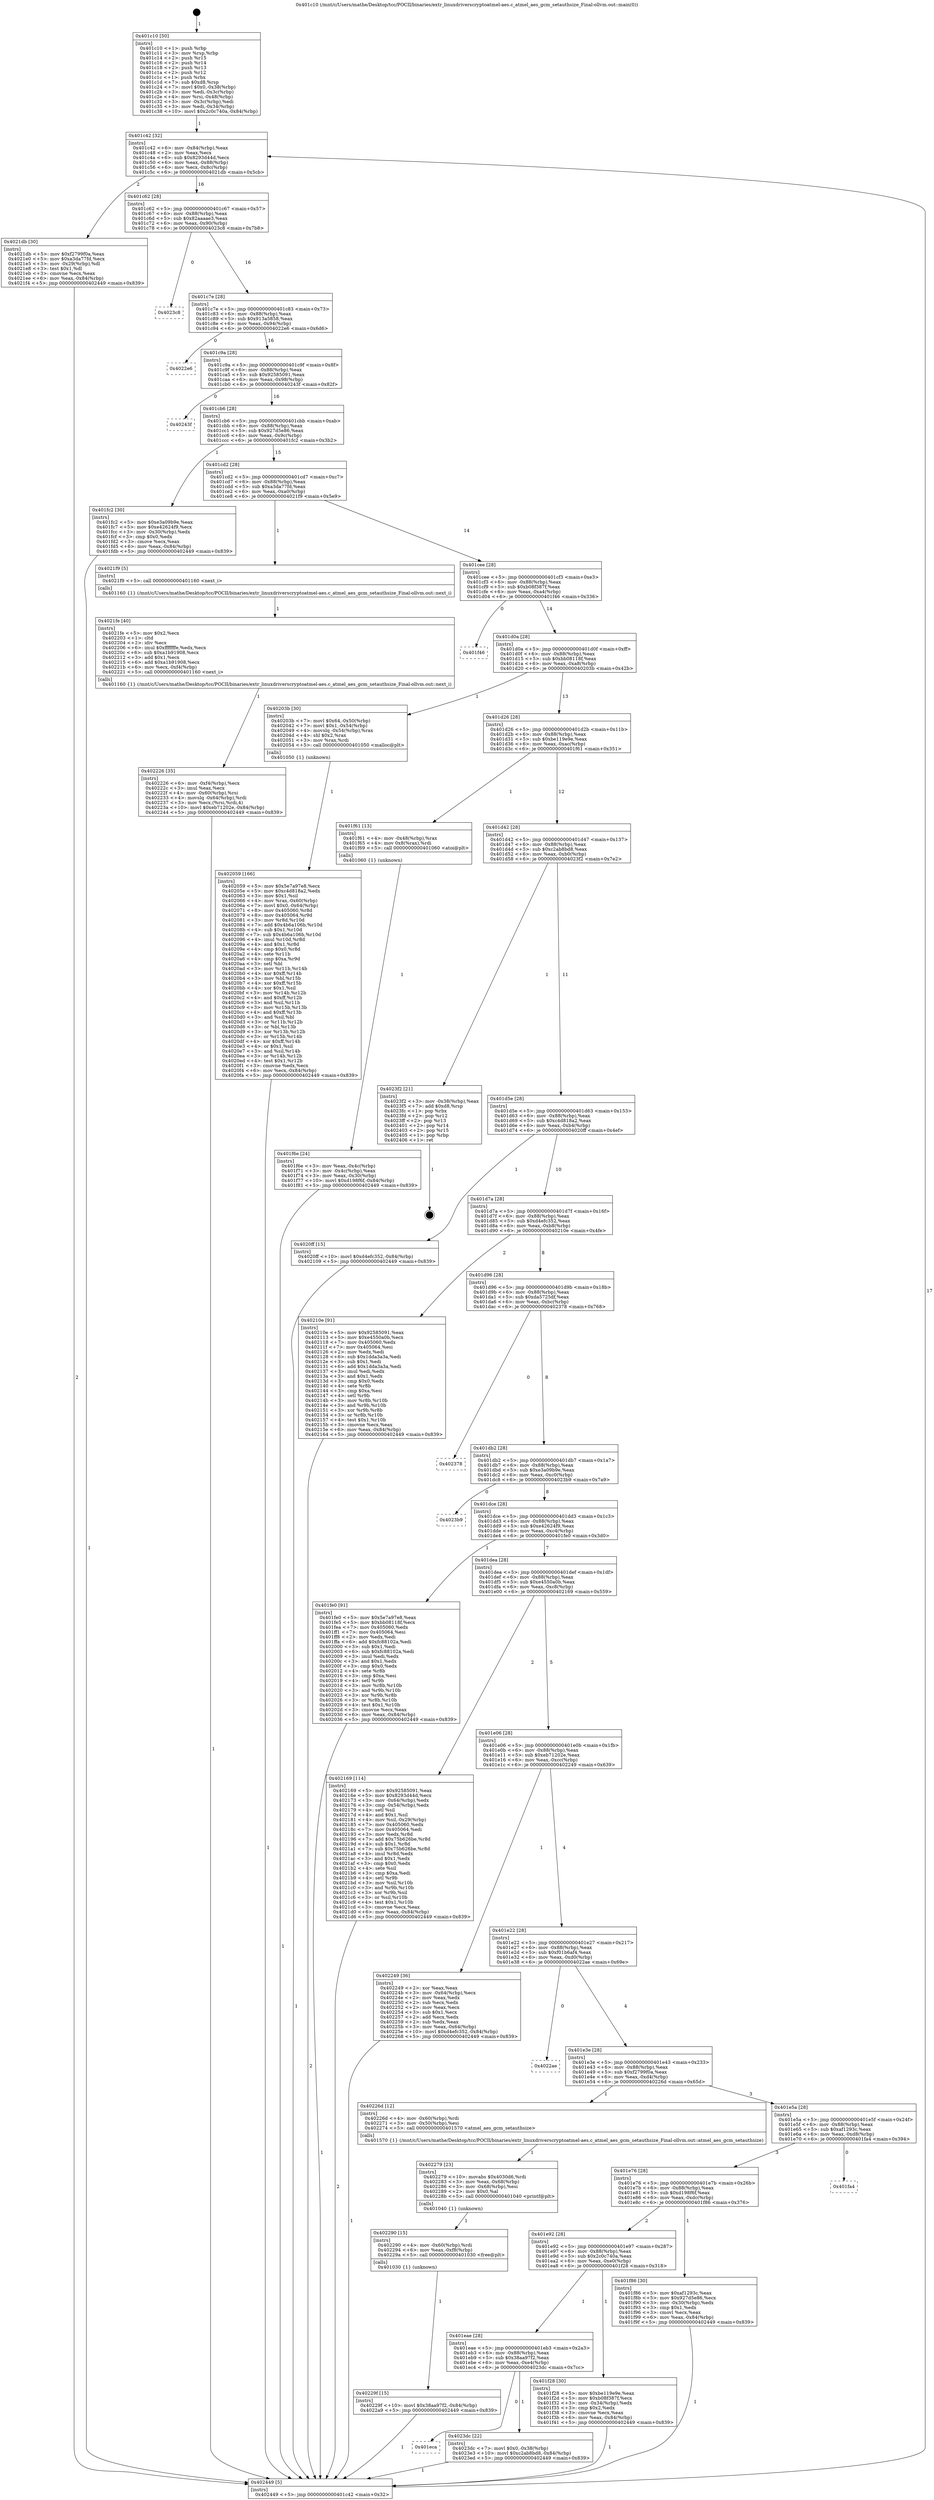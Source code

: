 digraph "0x401c10" {
  label = "0x401c10 (/mnt/c/Users/mathe/Desktop/tcc/POCII/binaries/extr_linuxdriverscryptoatmel-aes.c_atmel_aes_gcm_setauthsize_Final-ollvm.out::main(0))"
  labelloc = "t"
  node[shape=record]

  Entry [label="",width=0.3,height=0.3,shape=circle,fillcolor=black,style=filled]
  "0x401c42" [label="{
     0x401c42 [32]\l
     | [instrs]\l
     &nbsp;&nbsp;0x401c42 \<+6\>: mov -0x84(%rbp),%eax\l
     &nbsp;&nbsp;0x401c48 \<+2\>: mov %eax,%ecx\l
     &nbsp;&nbsp;0x401c4a \<+6\>: sub $0x8293d44d,%ecx\l
     &nbsp;&nbsp;0x401c50 \<+6\>: mov %eax,-0x88(%rbp)\l
     &nbsp;&nbsp;0x401c56 \<+6\>: mov %ecx,-0x8c(%rbp)\l
     &nbsp;&nbsp;0x401c5c \<+6\>: je 00000000004021db \<main+0x5cb\>\l
  }"]
  "0x4021db" [label="{
     0x4021db [30]\l
     | [instrs]\l
     &nbsp;&nbsp;0x4021db \<+5\>: mov $0xf2799f0a,%eax\l
     &nbsp;&nbsp;0x4021e0 \<+5\>: mov $0xa3da77fd,%ecx\l
     &nbsp;&nbsp;0x4021e5 \<+3\>: mov -0x29(%rbp),%dl\l
     &nbsp;&nbsp;0x4021e8 \<+3\>: test $0x1,%dl\l
     &nbsp;&nbsp;0x4021eb \<+3\>: cmovne %ecx,%eax\l
     &nbsp;&nbsp;0x4021ee \<+6\>: mov %eax,-0x84(%rbp)\l
     &nbsp;&nbsp;0x4021f4 \<+5\>: jmp 0000000000402449 \<main+0x839\>\l
  }"]
  "0x401c62" [label="{
     0x401c62 [28]\l
     | [instrs]\l
     &nbsp;&nbsp;0x401c62 \<+5\>: jmp 0000000000401c67 \<main+0x57\>\l
     &nbsp;&nbsp;0x401c67 \<+6\>: mov -0x88(%rbp),%eax\l
     &nbsp;&nbsp;0x401c6d \<+5\>: sub $0x82aaaae3,%eax\l
     &nbsp;&nbsp;0x401c72 \<+6\>: mov %eax,-0x90(%rbp)\l
     &nbsp;&nbsp;0x401c78 \<+6\>: je 00000000004023c8 \<main+0x7b8\>\l
  }"]
  Exit [label="",width=0.3,height=0.3,shape=circle,fillcolor=black,style=filled,peripheries=2]
  "0x4023c8" [label="{
     0x4023c8\l
  }", style=dashed]
  "0x401c7e" [label="{
     0x401c7e [28]\l
     | [instrs]\l
     &nbsp;&nbsp;0x401c7e \<+5\>: jmp 0000000000401c83 \<main+0x73\>\l
     &nbsp;&nbsp;0x401c83 \<+6\>: mov -0x88(%rbp),%eax\l
     &nbsp;&nbsp;0x401c89 \<+5\>: sub $0x913a5858,%eax\l
     &nbsp;&nbsp;0x401c8e \<+6\>: mov %eax,-0x94(%rbp)\l
     &nbsp;&nbsp;0x401c94 \<+6\>: je 00000000004022e6 \<main+0x6d6\>\l
  }"]
  "0x401eca" [label="{
     0x401eca\l
  }", style=dashed]
  "0x4022e6" [label="{
     0x4022e6\l
  }", style=dashed]
  "0x401c9a" [label="{
     0x401c9a [28]\l
     | [instrs]\l
     &nbsp;&nbsp;0x401c9a \<+5\>: jmp 0000000000401c9f \<main+0x8f\>\l
     &nbsp;&nbsp;0x401c9f \<+6\>: mov -0x88(%rbp),%eax\l
     &nbsp;&nbsp;0x401ca5 \<+5\>: sub $0x92585091,%eax\l
     &nbsp;&nbsp;0x401caa \<+6\>: mov %eax,-0x98(%rbp)\l
     &nbsp;&nbsp;0x401cb0 \<+6\>: je 000000000040243f \<main+0x82f\>\l
  }"]
  "0x4023dc" [label="{
     0x4023dc [22]\l
     | [instrs]\l
     &nbsp;&nbsp;0x4023dc \<+7\>: movl $0x0,-0x38(%rbp)\l
     &nbsp;&nbsp;0x4023e3 \<+10\>: movl $0xc2ab8bd8,-0x84(%rbp)\l
     &nbsp;&nbsp;0x4023ed \<+5\>: jmp 0000000000402449 \<main+0x839\>\l
  }"]
  "0x40243f" [label="{
     0x40243f\l
  }", style=dashed]
  "0x401cb6" [label="{
     0x401cb6 [28]\l
     | [instrs]\l
     &nbsp;&nbsp;0x401cb6 \<+5\>: jmp 0000000000401cbb \<main+0xab\>\l
     &nbsp;&nbsp;0x401cbb \<+6\>: mov -0x88(%rbp),%eax\l
     &nbsp;&nbsp;0x401cc1 \<+5\>: sub $0x927d5e86,%eax\l
     &nbsp;&nbsp;0x401cc6 \<+6\>: mov %eax,-0x9c(%rbp)\l
     &nbsp;&nbsp;0x401ccc \<+6\>: je 0000000000401fc2 \<main+0x3b2\>\l
  }"]
  "0x40229f" [label="{
     0x40229f [15]\l
     | [instrs]\l
     &nbsp;&nbsp;0x40229f \<+10\>: movl $0x38aa97f2,-0x84(%rbp)\l
     &nbsp;&nbsp;0x4022a9 \<+5\>: jmp 0000000000402449 \<main+0x839\>\l
  }"]
  "0x401fc2" [label="{
     0x401fc2 [30]\l
     | [instrs]\l
     &nbsp;&nbsp;0x401fc2 \<+5\>: mov $0xe3a09b9e,%eax\l
     &nbsp;&nbsp;0x401fc7 \<+5\>: mov $0xe42624f9,%ecx\l
     &nbsp;&nbsp;0x401fcc \<+3\>: mov -0x30(%rbp),%edx\l
     &nbsp;&nbsp;0x401fcf \<+3\>: cmp $0x0,%edx\l
     &nbsp;&nbsp;0x401fd2 \<+3\>: cmove %ecx,%eax\l
     &nbsp;&nbsp;0x401fd5 \<+6\>: mov %eax,-0x84(%rbp)\l
     &nbsp;&nbsp;0x401fdb \<+5\>: jmp 0000000000402449 \<main+0x839\>\l
  }"]
  "0x401cd2" [label="{
     0x401cd2 [28]\l
     | [instrs]\l
     &nbsp;&nbsp;0x401cd2 \<+5\>: jmp 0000000000401cd7 \<main+0xc7\>\l
     &nbsp;&nbsp;0x401cd7 \<+6\>: mov -0x88(%rbp),%eax\l
     &nbsp;&nbsp;0x401cdd \<+5\>: sub $0xa3da77fd,%eax\l
     &nbsp;&nbsp;0x401ce2 \<+6\>: mov %eax,-0xa0(%rbp)\l
     &nbsp;&nbsp;0x401ce8 \<+6\>: je 00000000004021f9 \<main+0x5e9\>\l
  }"]
  "0x402290" [label="{
     0x402290 [15]\l
     | [instrs]\l
     &nbsp;&nbsp;0x402290 \<+4\>: mov -0x60(%rbp),%rdi\l
     &nbsp;&nbsp;0x402294 \<+6\>: mov %eax,-0xf8(%rbp)\l
     &nbsp;&nbsp;0x40229a \<+5\>: call 0000000000401030 \<free@plt\>\l
     | [calls]\l
     &nbsp;&nbsp;0x401030 \{1\} (unknown)\l
  }"]
  "0x4021f9" [label="{
     0x4021f9 [5]\l
     | [instrs]\l
     &nbsp;&nbsp;0x4021f9 \<+5\>: call 0000000000401160 \<next_i\>\l
     | [calls]\l
     &nbsp;&nbsp;0x401160 \{1\} (/mnt/c/Users/mathe/Desktop/tcc/POCII/binaries/extr_linuxdriverscryptoatmel-aes.c_atmel_aes_gcm_setauthsize_Final-ollvm.out::next_i)\l
  }"]
  "0x401cee" [label="{
     0x401cee [28]\l
     | [instrs]\l
     &nbsp;&nbsp;0x401cee \<+5\>: jmp 0000000000401cf3 \<main+0xe3\>\l
     &nbsp;&nbsp;0x401cf3 \<+6\>: mov -0x88(%rbp),%eax\l
     &nbsp;&nbsp;0x401cf9 \<+5\>: sub $0xb08f387f,%eax\l
     &nbsp;&nbsp;0x401cfe \<+6\>: mov %eax,-0xa4(%rbp)\l
     &nbsp;&nbsp;0x401d04 \<+6\>: je 0000000000401f46 \<main+0x336\>\l
  }"]
  "0x402279" [label="{
     0x402279 [23]\l
     | [instrs]\l
     &nbsp;&nbsp;0x402279 \<+10\>: movabs $0x4030d6,%rdi\l
     &nbsp;&nbsp;0x402283 \<+3\>: mov %eax,-0x68(%rbp)\l
     &nbsp;&nbsp;0x402286 \<+3\>: mov -0x68(%rbp),%esi\l
     &nbsp;&nbsp;0x402289 \<+2\>: mov $0x0,%al\l
     &nbsp;&nbsp;0x40228b \<+5\>: call 0000000000401040 \<printf@plt\>\l
     | [calls]\l
     &nbsp;&nbsp;0x401040 \{1\} (unknown)\l
  }"]
  "0x401f46" [label="{
     0x401f46\l
  }", style=dashed]
  "0x401d0a" [label="{
     0x401d0a [28]\l
     | [instrs]\l
     &nbsp;&nbsp;0x401d0a \<+5\>: jmp 0000000000401d0f \<main+0xff\>\l
     &nbsp;&nbsp;0x401d0f \<+6\>: mov -0x88(%rbp),%eax\l
     &nbsp;&nbsp;0x401d15 \<+5\>: sub $0xbb08118f,%eax\l
     &nbsp;&nbsp;0x401d1a \<+6\>: mov %eax,-0xa8(%rbp)\l
     &nbsp;&nbsp;0x401d20 \<+6\>: je 000000000040203b \<main+0x42b\>\l
  }"]
  "0x402226" [label="{
     0x402226 [35]\l
     | [instrs]\l
     &nbsp;&nbsp;0x402226 \<+6\>: mov -0xf4(%rbp),%ecx\l
     &nbsp;&nbsp;0x40222c \<+3\>: imul %eax,%ecx\l
     &nbsp;&nbsp;0x40222f \<+4\>: mov -0x60(%rbp),%rsi\l
     &nbsp;&nbsp;0x402233 \<+4\>: movslq -0x64(%rbp),%rdi\l
     &nbsp;&nbsp;0x402237 \<+3\>: mov %ecx,(%rsi,%rdi,4)\l
     &nbsp;&nbsp;0x40223a \<+10\>: movl $0xeb71202e,-0x84(%rbp)\l
     &nbsp;&nbsp;0x402244 \<+5\>: jmp 0000000000402449 \<main+0x839\>\l
  }"]
  "0x40203b" [label="{
     0x40203b [30]\l
     | [instrs]\l
     &nbsp;&nbsp;0x40203b \<+7\>: movl $0x64,-0x50(%rbp)\l
     &nbsp;&nbsp;0x402042 \<+7\>: movl $0x1,-0x54(%rbp)\l
     &nbsp;&nbsp;0x402049 \<+4\>: movslq -0x54(%rbp),%rax\l
     &nbsp;&nbsp;0x40204d \<+4\>: shl $0x2,%rax\l
     &nbsp;&nbsp;0x402051 \<+3\>: mov %rax,%rdi\l
     &nbsp;&nbsp;0x402054 \<+5\>: call 0000000000401050 \<malloc@plt\>\l
     | [calls]\l
     &nbsp;&nbsp;0x401050 \{1\} (unknown)\l
  }"]
  "0x401d26" [label="{
     0x401d26 [28]\l
     | [instrs]\l
     &nbsp;&nbsp;0x401d26 \<+5\>: jmp 0000000000401d2b \<main+0x11b\>\l
     &nbsp;&nbsp;0x401d2b \<+6\>: mov -0x88(%rbp),%eax\l
     &nbsp;&nbsp;0x401d31 \<+5\>: sub $0xbe119e9e,%eax\l
     &nbsp;&nbsp;0x401d36 \<+6\>: mov %eax,-0xac(%rbp)\l
     &nbsp;&nbsp;0x401d3c \<+6\>: je 0000000000401f61 \<main+0x351\>\l
  }"]
  "0x4021fe" [label="{
     0x4021fe [40]\l
     | [instrs]\l
     &nbsp;&nbsp;0x4021fe \<+5\>: mov $0x2,%ecx\l
     &nbsp;&nbsp;0x402203 \<+1\>: cltd\l
     &nbsp;&nbsp;0x402204 \<+2\>: idiv %ecx\l
     &nbsp;&nbsp;0x402206 \<+6\>: imul $0xfffffffe,%edx,%ecx\l
     &nbsp;&nbsp;0x40220c \<+6\>: sub $0xa1b91908,%ecx\l
     &nbsp;&nbsp;0x402212 \<+3\>: add $0x1,%ecx\l
     &nbsp;&nbsp;0x402215 \<+6\>: add $0xa1b91908,%ecx\l
     &nbsp;&nbsp;0x40221b \<+6\>: mov %ecx,-0xf4(%rbp)\l
     &nbsp;&nbsp;0x402221 \<+5\>: call 0000000000401160 \<next_i\>\l
     | [calls]\l
     &nbsp;&nbsp;0x401160 \{1\} (/mnt/c/Users/mathe/Desktop/tcc/POCII/binaries/extr_linuxdriverscryptoatmel-aes.c_atmel_aes_gcm_setauthsize_Final-ollvm.out::next_i)\l
  }"]
  "0x401f61" [label="{
     0x401f61 [13]\l
     | [instrs]\l
     &nbsp;&nbsp;0x401f61 \<+4\>: mov -0x48(%rbp),%rax\l
     &nbsp;&nbsp;0x401f65 \<+4\>: mov 0x8(%rax),%rdi\l
     &nbsp;&nbsp;0x401f69 \<+5\>: call 0000000000401060 \<atoi@plt\>\l
     | [calls]\l
     &nbsp;&nbsp;0x401060 \{1\} (unknown)\l
  }"]
  "0x401d42" [label="{
     0x401d42 [28]\l
     | [instrs]\l
     &nbsp;&nbsp;0x401d42 \<+5\>: jmp 0000000000401d47 \<main+0x137\>\l
     &nbsp;&nbsp;0x401d47 \<+6\>: mov -0x88(%rbp),%eax\l
     &nbsp;&nbsp;0x401d4d \<+5\>: sub $0xc2ab8bd8,%eax\l
     &nbsp;&nbsp;0x401d52 \<+6\>: mov %eax,-0xb0(%rbp)\l
     &nbsp;&nbsp;0x401d58 \<+6\>: je 00000000004023f2 \<main+0x7e2\>\l
  }"]
  "0x402059" [label="{
     0x402059 [166]\l
     | [instrs]\l
     &nbsp;&nbsp;0x402059 \<+5\>: mov $0x5e7a97e8,%ecx\l
     &nbsp;&nbsp;0x40205e \<+5\>: mov $0xc4d818a2,%edx\l
     &nbsp;&nbsp;0x402063 \<+3\>: mov $0x1,%sil\l
     &nbsp;&nbsp;0x402066 \<+4\>: mov %rax,-0x60(%rbp)\l
     &nbsp;&nbsp;0x40206a \<+7\>: movl $0x0,-0x64(%rbp)\l
     &nbsp;&nbsp;0x402071 \<+8\>: mov 0x405060,%r8d\l
     &nbsp;&nbsp;0x402079 \<+8\>: mov 0x405064,%r9d\l
     &nbsp;&nbsp;0x402081 \<+3\>: mov %r8d,%r10d\l
     &nbsp;&nbsp;0x402084 \<+7\>: add $0x4b6a106b,%r10d\l
     &nbsp;&nbsp;0x40208b \<+4\>: sub $0x1,%r10d\l
     &nbsp;&nbsp;0x40208f \<+7\>: sub $0x4b6a106b,%r10d\l
     &nbsp;&nbsp;0x402096 \<+4\>: imul %r10d,%r8d\l
     &nbsp;&nbsp;0x40209a \<+4\>: and $0x1,%r8d\l
     &nbsp;&nbsp;0x40209e \<+4\>: cmp $0x0,%r8d\l
     &nbsp;&nbsp;0x4020a2 \<+4\>: sete %r11b\l
     &nbsp;&nbsp;0x4020a6 \<+4\>: cmp $0xa,%r9d\l
     &nbsp;&nbsp;0x4020aa \<+3\>: setl %bl\l
     &nbsp;&nbsp;0x4020ad \<+3\>: mov %r11b,%r14b\l
     &nbsp;&nbsp;0x4020b0 \<+4\>: xor $0xff,%r14b\l
     &nbsp;&nbsp;0x4020b4 \<+3\>: mov %bl,%r15b\l
     &nbsp;&nbsp;0x4020b7 \<+4\>: xor $0xff,%r15b\l
     &nbsp;&nbsp;0x4020bb \<+4\>: xor $0x1,%sil\l
     &nbsp;&nbsp;0x4020bf \<+3\>: mov %r14b,%r12b\l
     &nbsp;&nbsp;0x4020c2 \<+4\>: and $0xff,%r12b\l
     &nbsp;&nbsp;0x4020c6 \<+3\>: and %sil,%r11b\l
     &nbsp;&nbsp;0x4020c9 \<+3\>: mov %r15b,%r13b\l
     &nbsp;&nbsp;0x4020cc \<+4\>: and $0xff,%r13b\l
     &nbsp;&nbsp;0x4020d0 \<+3\>: and %sil,%bl\l
     &nbsp;&nbsp;0x4020d3 \<+3\>: or %r11b,%r12b\l
     &nbsp;&nbsp;0x4020d6 \<+3\>: or %bl,%r13b\l
     &nbsp;&nbsp;0x4020d9 \<+3\>: xor %r13b,%r12b\l
     &nbsp;&nbsp;0x4020dc \<+3\>: or %r15b,%r14b\l
     &nbsp;&nbsp;0x4020df \<+4\>: xor $0xff,%r14b\l
     &nbsp;&nbsp;0x4020e3 \<+4\>: or $0x1,%sil\l
     &nbsp;&nbsp;0x4020e7 \<+3\>: and %sil,%r14b\l
     &nbsp;&nbsp;0x4020ea \<+3\>: or %r14b,%r12b\l
     &nbsp;&nbsp;0x4020ed \<+4\>: test $0x1,%r12b\l
     &nbsp;&nbsp;0x4020f1 \<+3\>: cmovne %edx,%ecx\l
     &nbsp;&nbsp;0x4020f4 \<+6\>: mov %ecx,-0x84(%rbp)\l
     &nbsp;&nbsp;0x4020fa \<+5\>: jmp 0000000000402449 \<main+0x839\>\l
  }"]
  "0x4023f2" [label="{
     0x4023f2 [21]\l
     | [instrs]\l
     &nbsp;&nbsp;0x4023f2 \<+3\>: mov -0x38(%rbp),%eax\l
     &nbsp;&nbsp;0x4023f5 \<+7\>: add $0xd8,%rsp\l
     &nbsp;&nbsp;0x4023fc \<+1\>: pop %rbx\l
     &nbsp;&nbsp;0x4023fd \<+2\>: pop %r12\l
     &nbsp;&nbsp;0x4023ff \<+2\>: pop %r13\l
     &nbsp;&nbsp;0x402401 \<+2\>: pop %r14\l
     &nbsp;&nbsp;0x402403 \<+2\>: pop %r15\l
     &nbsp;&nbsp;0x402405 \<+1\>: pop %rbp\l
     &nbsp;&nbsp;0x402406 \<+1\>: ret\l
  }"]
  "0x401d5e" [label="{
     0x401d5e [28]\l
     | [instrs]\l
     &nbsp;&nbsp;0x401d5e \<+5\>: jmp 0000000000401d63 \<main+0x153\>\l
     &nbsp;&nbsp;0x401d63 \<+6\>: mov -0x88(%rbp),%eax\l
     &nbsp;&nbsp;0x401d69 \<+5\>: sub $0xc4d818a2,%eax\l
     &nbsp;&nbsp;0x401d6e \<+6\>: mov %eax,-0xb4(%rbp)\l
     &nbsp;&nbsp;0x401d74 \<+6\>: je 00000000004020ff \<main+0x4ef\>\l
  }"]
  "0x401f6e" [label="{
     0x401f6e [24]\l
     | [instrs]\l
     &nbsp;&nbsp;0x401f6e \<+3\>: mov %eax,-0x4c(%rbp)\l
     &nbsp;&nbsp;0x401f71 \<+3\>: mov -0x4c(%rbp),%eax\l
     &nbsp;&nbsp;0x401f74 \<+3\>: mov %eax,-0x30(%rbp)\l
     &nbsp;&nbsp;0x401f77 \<+10\>: movl $0xd198f6f,-0x84(%rbp)\l
     &nbsp;&nbsp;0x401f81 \<+5\>: jmp 0000000000402449 \<main+0x839\>\l
  }"]
  "0x4020ff" [label="{
     0x4020ff [15]\l
     | [instrs]\l
     &nbsp;&nbsp;0x4020ff \<+10\>: movl $0xd4efc352,-0x84(%rbp)\l
     &nbsp;&nbsp;0x402109 \<+5\>: jmp 0000000000402449 \<main+0x839\>\l
  }"]
  "0x401d7a" [label="{
     0x401d7a [28]\l
     | [instrs]\l
     &nbsp;&nbsp;0x401d7a \<+5\>: jmp 0000000000401d7f \<main+0x16f\>\l
     &nbsp;&nbsp;0x401d7f \<+6\>: mov -0x88(%rbp),%eax\l
     &nbsp;&nbsp;0x401d85 \<+5\>: sub $0xd4efc352,%eax\l
     &nbsp;&nbsp;0x401d8a \<+6\>: mov %eax,-0xb8(%rbp)\l
     &nbsp;&nbsp;0x401d90 \<+6\>: je 000000000040210e \<main+0x4fe\>\l
  }"]
  "0x401c10" [label="{
     0x401c10 [50]\l
     | [instrs]\l
     &nbsp;&nbsp;0x401c10 \<+1\>: push %rbp\l
     &nbsp;&nbsp;0x401c11 \<+3\>: mov %rsp,%rbp\l
     &nbsp;&nbsp;0x401c14 \<+2\>: push %r15\l
     &nbsp;&nbsp;0x401c16 \<+2\>: push %r14\l
     &nbsp;&nbsp;0x401c18 \<+2\>: push %r13\l
     &nbsp;&nbsp;0x401c1a \<+2\>: push %r12\l
     &nbsp;&nbsp;0x401c1c \<+1\>: push %rbx\l
     &nbsp;&nbsp;0x401c1d \<+7\>: sub $0xd8,%rsp\l
     &nbsp;&nbsp;0x401c24 \<+7\>: movl $0x0,-0x38(%rbp)\l
     &nbsp;&nbsp;0x401c2b \<+3\>: mov %edi,-0x3c(%rbp)\l
     &nbsp;&nbsp;0x401c2e \<+4\>: mov %rsi,-0x48(%rbp)\l
     &nbsp;&nbsp;0x401c32 \<+3\>: mov -0x3c(%rbp),%edi\l
     &nbsp;&nbsp;0x401c35 \<+3\>: mov %edi,-0x34(%rbp)\l
     &nbsp;&nbsp;0x401c38 \<+10\>: movl $0x2c0c740a,-0x84(%rbp)\l
  }"]
  "0x40210e" [label="{
     0x40210e [91]\l
     | [instrs]\l
     &nbsp;&nbsp;0x40210e \<+5\>: mov $0x92585091,%eax\l
     &nbsp;&nbsp;0x402113 \<+5\>: mov $0xe4550a0b,%ecx\l
     &nbsp;&nbsp;0x402118 \<+7\>: mov 0x405060,%edx\l
     &nbsp;&nbsp;0x40211f \<+7\>: mov 0x405064,%esi\l
     &nbsp;&nbsp;0x402126 \<+2\>: mov %edx,%edi\l
     &nbsp;&nbsp;0x402128 \<+6\>: sub $0x1dda3a3a,%edi\l
     &nbsp;&nbsp;0x40212e \<+3\>: sub $0x1,%edi\l
     &nbsp;&nbsp;0x402131 \<+6\>: add $0x1dda3a3a,%edi\l
     &nbsp;&nbsp;0x402137 \<+3\>: imul %edi,%edx\l
     &nbsp;&nbsp;0x40213a \<+3\>: and $0x1,%edx\l
     &nbsp;&nbsp;0x40213d \<+3\>: cmp $0x0,%edx\l
     &nbsp;&nbsp;0x402140 \<+4\>: sete %r8b\l
     &nbsp;&nbsp;0x402144 \<+3\>: cmp $0xa,%esi\l
     &nbsp;&nbsp;0x402147 \<+4\>: setl %r9b\l
     &nbsp;&nbsp;0x40214b \<+3\>: mov %r8b,%r10b\l
     &nbsp;&nbsp;0x40214e \<+3\>: and %r9b,%r10b\l
     &nbsp;&nbsp;0x402151 \<+3\>: xor %r9b,%r8b\l
     &nbsp;&nbsp;0x402154 \<+3\>: or %r8b,%r10b\l
     &nbsp;&nbsp;0x402157 \<+4\>: test $0x1,%r10b\l
     &nbsp;&nbsp;0x40215b \<+3\>: cmovne %ecx,%eax\l
     &nbsp;&nbsp;0x40215e \<+6\>: mov %eax,-0x84(%rbp)\l
     &nbsp;&nbsp;0x402164 \<+5\>: jmp 0000000000402449 \<main+0x839\>\l
  }"]
  "0x401d96" [label="{
     0x401d96 [28]\l
     | [instrs]\l
     &nbsp;&nbsp;0x401d96 \<+5\>: jmp 0000000000401d9b \<main+0x18b\>\l
     &nbsp;&nbsp;0x401d9b \<+6\>: mov -0x88(%rbp),%eax\l
     &nbsp;&nbsp;0x401da1 \<+5\>: sub $0xda5725df,%eax\l
     &nbsp;&nbsp;0x401da6 \<+6\>: mov %eax,-0xbc(%rbp)\l
     &nbsp;&nbsp;0x401dac \<+6\>: je 0000000000402378 \<main+0x768\>\l
  }"]
  "0x402449" [label="{
     0x402449 [5]\l
     | [instrs]\l
     &nbsp;&nbsp;0x402449 \<+5\>: jmp 0000000000401c42 \<main+0x32\>\l
  }"]
  "0x402378" [label="{
     0x402378\l
  }", style=dashed]
  "0x401db2" [label="{
     0x401db2 [28]\l
     | [instrs]\l
     &nbsp;&nbsp;0x401db2 \<+5\>: jmp 0000000000401db7 \<main+0x1a7\>\l
     &nbsp;&nbsp;0x401db7 \<+6\>: mov -0x88(%rbp),%eax\l
     &nbsp;&nbsp;0x401dbd \<+5\>: sub $0xe3a09b9e,%eax\l
     &nbsp;&nbsp;0x401dc2 \<+6\>: mov %eax,-0xc0(%rbp)\l
     &nbsp;&nbsp;0x401dc8 \<+6\>: je 00000000004023b9 \<main+0x7a9\>\l
  }"]
  "0x401eae" [label="{
     0x401eae [28]\l
     | [instrs]\l
     &nbsp;&nbsp;0x401eae \<+5\>: jmp 0000000000401eb3 \<main+0x2a3\>\l
     &nbsp;&nbsp;0x401eb3 \<+6\>: mov -0x88(%rbp),%eax\l
     &nbsp;&nbsp;0x401eb9 \<+5\>: sub $0x38aa97f2,%eax\l
     &nbsp;&nbsp;0x401ebe \<+6\>: mov %eax,-0xe4(%rbp)\l
     &nbsp;&nbsp;0x401ec4 \<+6\>: je 00000000004023dc \<main+0x7cc\>\l
  }"]
  "0x4023b9" [label="{
     0x4023b9\l
  }", style=dashed]
  "0x401dce" [label="{
     0x401dce [28]\l
     | [instrs]\l
     &nbsp;&nbsp;0x401dce \<+5\>: jmp 0000000000401dd3 \<main+0x1c3\>\l
     &nbsp;&nbsp;0x401dd3 \<+6\>: mov -0x88(%rbp),%eax\l
     &nbsp;&nbsp;0x401dd9 \<+5\>: sub $0xe42624f9,%eax\l
     &nbsp;&nbsp;0x401dde \<+6\>: mov %eax,-0xc4(%rbp)\l
     &nbsp;&nbsp;0x401de4 \<+6\>: je 0000000000401fe0 \<main+0x3d0\>\l
  }"]
  "0x401f28" [label="{
     0x401f28 [30]\l
     | [instrs]\l
     &nbsp;&nbsp;0x401f28 \<+5\>: mov $0xbe119e9e,%eax\l
     &nbsp;&nbsp;0x401f2d \<+5\>: mov $0xb08f387f,%ecx\l
     &nbsp;&nbsp;0x401f32 \<+3\>: mov -0x34(%rbp),%edx\l
     &nbsp;&nbsp;0x401f35 \<+3\>: cmp $0x2,%edx\l
     &nbsp;&nbsp;0x401f38 \<+3\>: cmovne %ecx,%eax\l
     &nbsp;&nbsp;0x401f3b \<+6\>: mov %eax,-0x84(%rbp)\l
     &nbsp;&nbsp;0x401f41 \<+5\>: jmp 0000000000402449 \<main+0x839\>\l
  }"]
  "0x401fe0" [label="{
     0x401fe0 [91]\l
     | [instrs]\l
     &nbsp;&nbsp;0x401fe0 \<+5\>: mov $0x5e7a97e8,%eax\l
     &nbsp;&nbsp;0x401fe5 \<+5\>: mov $0xbb08118f,%ecx\l
     &nbsp;&nbsp;0x401fea \<+7\>: mov 0x405060,%edx\l
     &nbsp;&nbsp;0x401ff1 \<+7\>: mov 0x405064,%esi\l
     &nbsp;&nbsp;0x401ff8 \<+2\>: mov %edx,%edi\l
     &nbsp;&nbsp;0x401ffa \<+6\>: add $0xfc88102a,%edi\l
     &nbsp;&nbsp;0x402000 \<+3\>: sub $0x1,%edi\l
     &nbsp;&nbsp;0x402003 \<+6\>: sub $0xfc88102a,%edi\l
     &nbsp;&nbsp;0x402009 \<+3\>: imul %edi,%edx\l
     &nbsp;&nbsp;0x40200c \<+3\>: and $0x1,%edx\l
     &nbsp;&nbsp;0x40200f \<+3\>: cmp $0x0,%edx\l
     &nbsp;&nbsp;0x402012 \<+4\>: sete %r8b\l
     &nbsp;&nbsp;0x402016 \<+3\>: cmp $0xa,%esi\l
     &nbsp;&nbsp;0x402019 \<+4\>: setl %r9b\l
     &nbsp;&nbsp;0x40201d \<+3\>: mov %r8b,%r10b\l
     &nbsp;&nbsp;0x402020 \<+3\>: and %r9b,%r10b\l
     &nbsp;&nbsp;0x402023 \<+3\>: xor %r9b,%r8b\l
     &nbsp;&nbsp;0x402026 \<+3\>: or %r8b,%r10b\l
     &nbsp;&nbsp;0x402029 \<+4\>: test $0x1,%r10b\l
     &nbsp;&nbsp;0x40202d \<+3\>: cmovne %ecx,%eax\l
     &nbsp;&nbsp;0x402030 \<+6\>: mov %eax,-0x84(%rbp)\l
     &nbsp;&nbsp;0x402036 \<+5\>: jmp 0000000000402449 \<main+0x839\>\l
  }"]
  "0x401dea" [label="{
     0x401dea [28]\l
     | [instrs]\l
     &nbsp;&nbsp;0x401dea \<+5\>: jmp 0000000000401def \<main+0x1df\>\l
     &nbsp;&nbsp;0x401def \<+6\>: mov -0x88(%rbp),%eax\l
     &nbsp;&nbsp;0x401df5 \<+5\>: sub $0xe4550a0b,%eax\l
     &nbsp;&nbsp;0x401dfa \<+6\>: mov %eax,-0xc8(%rbp)\l
     &nbsp;&nbsp;0x401e00 \<+6\>: je 0000000000402169 \<main+0x559\>\l
  }"]
  "0x401e92" [label="{
     0x401e92 [28]\l
     | [instrs]\l
     &nbsp;&nbsp;0x401e92 \<+5\>: jmp 0000000000401e97 \<main+0x287\>\l
     &nbsp;&nbsp;0x401e97 \<+6\>: mov -0x88(%rbp),%eax\l
     &nbsp;&nbsp;0x401e9d \<+5\>: sub $0x2c0c740a,%eax\l
     &nbsp;&nbsp;0x401ea2 \<+6\>: mov %eax,-0xe0(%rbp)\l
     &nbsp;&nbsp;0x401ea8 \<+6\>: je 0000000000401f28 \<main+0x318\>\l
  }"]
  "0x402169" [label="{
     0x402169 [114]\l
     | [instrs]\l
     &nbsp;&nbsp;0x402169 \<+5\>: mov $0x92585091,%eax\l
     &nbsp;&nbsp;0x40216e \<+5\>: mov $0x8293d44d,%ecx\l
     &nbsp;&nbsp;0x402173 \<+3\>: mov -0x64(%rbp),%edx\l
     &nbsp;&nbsp;0x402176 \<+3\>: cmp -0x54(%rbp),%edx\l
     &nbsp;&nbsp;0x402179 \<+4\>: setl %sil\l
     &nbsp;&nbsp;0x40217d \<+4\>: and $0x1,%sil\l
     &nbsp;&nbsp;0x402181 \<+4\>: mov %sil,-0x29(%rbp)\l
     &nbsp;&nbsp;0x402185 \<+7\>: mov 0x405060,%edx\l
     &nbsp;&nbsp;0x40218c \<+7\>: mov 0x405064,%edi\l
     &nbsp;&nbsp;0x402193 \<+3\>: mov %edx,%r8d\l
     &nbsp;&nbsp;0x402196 \<+7\>: add $0x75b626be,%r8d\l
     &nbsp;&nbsp;0x40219d \<+4\>: sub $0x1,%r8d\l
     &nbsp;&nbsp;0x4021a1 \<+7\>: sub $0x75b626be,%r8d\l
     &nbsp;&nbsp;0x4021a8 \<+4\>: imul %r8d,%edx\l
     &nbsp;&nbsp;0x4021ac \<+3\>: and $0x1,%edx\l
     &nbsp;&nbsp;0x4021af \<+3\>: cmp $0x0,%edx\l
     &nbsp;&nbsp;0x4021b2 \<+4\>: sete %sil\l
     &nbsp;&nbsp;0x4021b6 \<+3\>: cmp $0xa,%edi\l
     &nbsp;&nbsp;0x4021b9 \<+4\>: setl %r9b\l
     &nbsp;&nbsp;0x4021bd \<+3\>: mov %sil,%r10b\l
     &nbsp;&nbsp;0x4021c0 \<+3\>: and %r9b,%r10b\l
     &nbsp;&nbsp;0x4021c3 \<+3\>: xor %r9b,%sil\l
     &nbsp;&nbsp;0x4021c6 \<+3\>: or %sil,%r10b\l
     &nbsp;&nbsp;0x4021c9 \<+4\>: test $0x1,%r10b\l
     &nbsp;&nbsp;0x4021cd \<+3\>: cmovne %ecx,%eax\l
     &nbsp;&nbsp;0x4021d0 \<+6\>: mov %eax,-0x84(%rbp)\l
     &nbsp;&nbsp;0x4021d6 \<+5\>: jmp 0000000000402449 \<main+0x839\>\l
  }"]
  "0x401e06" [label="{
     0x401e06 [28]\l
     | [instrs]\l
     &nbsp;&nbsp;0x401e06 \<+5\>: jmp 0000000000401e0b \<main+0x1fb\>\l
     &nbsp;&nbsp;0x401e0b \<+6\>: mov -0x88(%rbp),%eax\l
     &nbsp;&nbsp;0x401e11 \<+5\>: sub $0xeb71202e,%eax\l
     &nbsp;&nbsp;0x401e16 \<+6\>: mov %eax,-0xcc(%rbp)\l
     &nbsp;&nbsp;0x401e1c \<+6\>: je 0000000000402249 \<main+0x639\>\l
  }"]
  "0x401f86" [label="{
     0x401f86 [30]\l
     | [instrs]\l
     &nbsp;&nbsp;0x401f86 \<+5\>: mov $0xaf1293c,%eax\l
     &nbsp;&nbsp;0x401f8b \<+5\>: mov $0x927d5e86,%ecx\l
     &nbsp;&nbsp;0x401f90 \<+3\>: mov -0x30(%rbp),%edx\l
     &nbsp;&nbsp;0x401f93 \<+3\>: cmp $0x1,%edx\l
     &nbsp;&nbsp;0x401f96 \<+3\>: cmovl %ecx,%eax\l
     &nbsp;&nbsp;0x401f99 \<+6\>: mov %eax,-0x84(%rbp)\l
     &nbsp;&nbsp;0x401f9f \<+5\>: jmp 0000000000402449 \<main+0x839\>\l
  }"]
  "0x402249" [label="{
     0x402249 [36]\l
     | [instrs]\l
     &nbsp;&nbsp;0x402249 \<+2\>: xor %eax,%eax\l
     &nbsp;&nbsp;0x40224b \<+3\>: mov -0x64(%rbp),%ecx\l
     &nbsp;&nbsp;0x40224e \<+2\>: mov %eax,%edx\l
     &nbsp;&nbsp;0x402250 \<+2\>: sub %ecx,%edx\l
     &nbsp;&nbsp;0x402252 \<+2\>: mov %eax,%ecx\l
     &nbsp;&nbsp;0x402254 \<+3\>: sub $0x1,%ecx\l
     &nbsp;&nbsp;0x402257 \<+2\>: add %ecx,%edx\l
     &nbsp;&nbsp;0x402259 \<+2\>: sub %edx,%eax\l
     &nbsp;&nbsp;0x40225b \<+3\>: mov %eax,-0x64(%rbp)\l
     &nbsp;&nbsp;0x40225e \<+10\>: movl $0xd4efc352,-0x84(%rbp)\l
     &nbsp;&nbsp;0x402268 \<+5\>: jmp 0000000000402449 \<main+0x839\>\l
  }"]
  "0x401e22" [label="{
     0x401e22 [28]\l
     | [instrs]\l
     &nbsp;&nbsp;0x401e22 \<+5\>: jmp 0000000000401e27 \<main+0x217\>\l
     &nbsp;&nbsp;0x401e27 \<+6\>: mov -0x88(%rbp),%eax\l
     &nbsp;&nbsp;0x401e2d \<+5\>: sub $0xf01b6af4,%eax\l
     &nbsp;&nbsp;0x401e32 \<+6\>: mov %eax,-0xd0(%rbp)\l
     &nbsp;&nbsp;0x401e38 \<+6\>: je 00000000004022ae \<main+0x69e\>\l
  }"]
  "0x401e76" [label="{
     0x401e76 [28]\l
     | [instrs]\l
     &nbsp;&nbsp;0x401e76 \<+5\>: jmp 0000000000401e7b \<main+0x26b\>\l
     &nbsp;&nbsp;0x401e7b \<+6\>: mov -0x88(%rbp),%eax\l
     &nbsp;&nbsp;0x401e81 \<+5\>: sub $0xd198f6f,%eax\l
     &nbsp;&nbsp;0x401e86 \<+6\>: mov %eax,-0xdc(%rbp)\l
     &nbsp;&nbsp;0x401e8c \<+6\>: je 0000000000401f86 \<main+0x376\>\l
  }"]
  "0x4022ae" [label="{
     0x4022ae\l
  }", style=dashed]
  "0x401e3e" [label="{
     0x401e3e [28]\l
     | [instrs]\l
     &nbsp;&nbsp;0x401e3e \<+5\>: jmp 0000000000401e43 \<main+0x233\>\l
     &nbsp;&nbsp;0x401e43 \<+6\>: mov -0x88(%rbp),%eax\l
     &nbsp;&nbsp;0x401e49 \<+5\>: sub $0xf2799f0a,%eax\l
     &nbsp;&nbsp;0x401e4e \<+6\>: mov %eax,-0xd4(%rbp)\l
     &nbsp;&nbsp;0x401e54 \<+6\>: je 000000000040226d \<main+0x65d\>\l
  }"]
  "0x401fa4" [label="{
     0x401fa4\l
  }", style=dashed]
  "0x40226d" [label="{
     0x40226d [12]\l
     | [instrs]\l
     &nbsp;&nbsp;0x40226d \<+4\>: mov -0x60(%rbp),%rdi\l
     &nbsp;&nbsp;0x402271 \<+3\>: mov -0x50(%rbp),%esi\l
     &nbsp;&nbsp;0x402274 \<+5\>: call 0000000000401570 \<atmel_aes_gcm_setauthsize\>\l
     | [calls]\l
     &nbsp;&nbsp;0x401570 \{1\} (/mnt/c/Users/mathe/Desktop/tcc/POCII/binaries/extr_linuxdriverscryptoatmel-aes.c_atmel_aes_gcm_setauthsize_Final-ollvm.out::atmel_aes_gcm_setauthsize)\l
  }"]
  "0x401e5a" [label="{
     0x401e5a [28]\l
     | [instrs]\l
     &nbsp;&nbsp;0x401e5a \<+5\>: jmp 0000000000401e5f \<main+0x24f\>\l
     &nbsp;&nbsp;0x401e5f \<+6\>: mov -0x88(%rbp),%eax\l
     &nbsp;&nbsp;0x401e65 \<+5\>: sub $0xaf1293c,%eax\l
     &nbsp;&nbsp;0x401e6a \<+6\>: mov %eax,-0xd8(%rbp)\l
     &nbsp;&nbsp;0x401e70 \<+6\>: je 0000000000401fa4 \<main+0x394\>\l
  }"]
  Entry -> "0x401c10" [label=" 1"]
  "0x401c42" -> "0x4021db" [label=" 2"]
  "0x401c42" -> "0x401c62" [label=" 16"]
  "0x4023f2" -> Exit [label=" 1"]
  "0x401c62" -> "0x4023c8" [label=" 0"]
  "0x401c62" -> "0x401c7e" [label=" 16"]
  "0x4023dc" -> "0x402449" [label=" 1"]
  "0x401c7e" -> "0x4022e6" [label=" 0"]
  "0x401c7e" -> "0x401c9a" [label=" 16"]
  "0x401eae" -> "0x401eca" [label=" 0"]
  "0x401c9a" -> "0x40243f" [label=" 0"]
  "0x401c9a" -> "0x401cb6" [label=" 16"]
  "0x401eae" -> "0x4023dc" [label=" 1"]
  "0x401cb6" -> "0x401fc2" [label=" 1"]
  "0x401cb6" -> "0x401cd2" [label=" 15"]
  "0x40229f" -> "0x402449" [label=" 1"]
  "0x401cd2" -> "0x4021f9" [label=" 1"]
  "0x401cd2" -> "0x401cee" [label=" 14"]
  "0x402290" -> "0x40229f" [label=" 1"]
  "0x401cee" -> "0x401f46" [label=" 0"]
  "0x401cee" -> "0x401d0a" [label=" 14"]
  "0x402279" -> "0x402290" [label=" 1"]
  "0x401d0a" -> "0x40203b" [label=" 1"]
  "0x401d0a" -> "0x401d26" [label=" 13"]
  "0x40226d" -> "0x402279" [label=" 1"]
  "0x401d26" -> "0x401f61" [label=" 1"]
  "0x401d26" -> "0x401d42" [label=" 12"]
  "0x402249" -> "0x402449" [label=" 1"]
  "0x401d42" -> "0x4023f2" [label=" 1"]
  "0x401d42" -> "0x401d5e" [label=" 11"]
  "0x402226" -> "0x402449" [label=" 1"]
  "0x401d5e" -> "0x4020ff" [label=" 1"]
  "0x401d5e" -> "0x401d7a" [label=" 10"]
  "0x4021fe" -> "0x402226" [label=" 1"]
  "0x401d7a" -> "0x40210e" [label=" 2"]
  "0x401d7a" -> "0x401d96" [label=" 8"]
  "0x4021f9" -> "0x4021fe" [label=" 1"]
  "0x401d96" -> "0x402378" [label=" 0"]
  "0x401d96" -> "0x401db2" [label=" 8"]
  "0x4021db" -> "0x402449" [label=" 2"]
  "0x401db2" -> "0x4023b9" [label=" 0"]
  "0x401db2" -> "0x401dce" [label=" 8"]
  "0x402169" -> "0x402449" [label=" 2"]
  "0x401dce" -> "0x401fe0" [label=" 1"]
  "0x401dce" -> "0x401dea" [label=" 7"]
  "0x40210e" -> "0x402449" [label=" 2"]
  "0x401dea" -> "0x402169" [label=" 2"]
  "0x401dea" -> "0x401e06" [label=" 5"]
  "0x402059" -> "0x402449" [label=" 1"]
  "0x401e06" -> "0x402249" [label=" 1"]
  "0x401e06" -> "0x401e22" [label=" 4"]
  "0x40203b" -> "0x402059" [label=" 1"]
  "0x401e22" -> "0x4022ae" [label=" 0"]
  "0x401e22" -> "0x401e3e" [label=" 4"]
  "0x401fc2" -> "0x402449" [label=" 1"]
  "0x401e3e" -> "0x40226d" [label=" 1"]
  "0x401e3e" -> "0x401e5a" [label=" 3"]
  "0x401f86" -> "0x402449" [label=" 1"]
  "0x401e5a" -> "0x401fa4" [label=" 0"]
  "0x401e5a" -> "0x401e76" [label=" 3"]
  "0x401fe0" -> "0x402449" [label=" 1"]
  "0x401e76" -> "0x401f86" [label=" 1"]
  "0x401e76" -> "0x401e92" [label=" 2"]
  "0x4020ff" -> "0x402449" [label=" 1"]
  "0x401e92" -> "0x401f28" [label=" 1"]
  "0x401e92" -> "0x401eae" [label=" 1"]
  "0x401f28" -> "0x402449" [label=" 1"]
  "0x401c10" -> "0x401c42" [label=" 1"]
  "0x402449" -> "0x401c42" [label=" 17"]
  "0x401f61" -> "0x401f6e" [label=" 1"]
  "0x401f6e" -> "0x402449" [label=" 1"]
}
